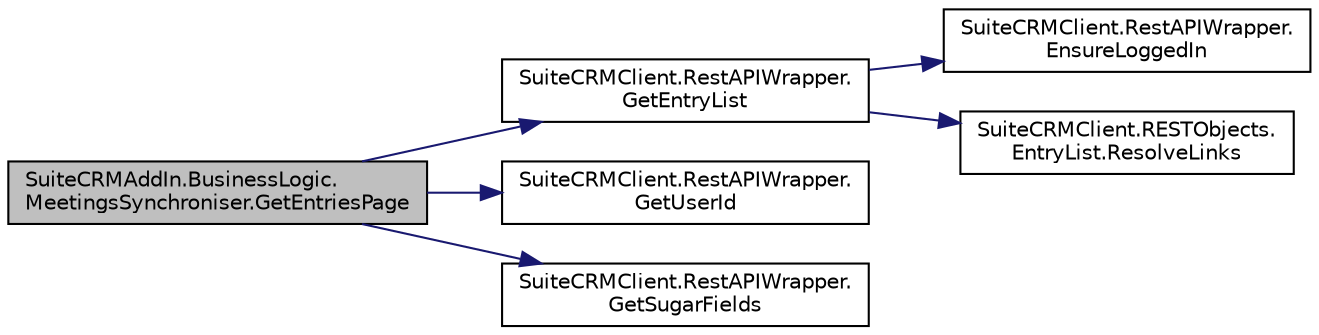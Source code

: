 digraph "SuiteCRMAddIn.BusinessLogic.MeetingsSynchroniser.GetEntriesPage"
{
  edge [fontname="Helvetica",fontsize="10",labelfontname="Helvetica",labelfontsize="10"];
  node [fontname="Helvetica",fontsize="10",shape=record];
  rankdir="LR";
  Node15 [label="SuiteCRMAddIn.BusinessLogic.\lMeetingsSynchroniser.GetEntriesPage",height=0.2,width=0.4,color="black", fillcolor="grey75", style="filled", fontcolor="black"];
  Node15 -> Node16 [color="midnightblue",fontsize="10",style="solid",fontname="Helvetica"];
  Node16 [label="SuiteCRMClient.RestAPIWrapper.\lGetEntryList",height=0.2,width=0.4,color="black", fillcolor="white", style="filled",URL="$class_suite_c_r_m_client_1_1_rest_a_p_i_wrapper.html#a5822333b659d878ccd356ddcd28d466b",tooltip="Get the specified entries from the specified module. "];
  Node16 -> Node17 [color="midnightblue",fontsize="10",style="solid",fontname="Helvetica"];
  Node17 [label="SuiteCRMClient.RestAPIWrapper.\lEnsureLoggedIn",height=0.2,width=0.4,color="black", fillcolor="white", style="filled",URL="$class_suite_c_r_m_client_1_1_rest_a_p_i_wrapper.html#a47fa9bef59b59f02817a631b33a61a35"];
  Node16 -> Node18 [color="midnightblue",fontsize="10",style="solid",fontname="Helvetica"];
  Node18 [label="SuiteCRMClient.RESTObjects.\lEntryList.ResolveLinks",height=0.2,width=0.4,color="black", fillcolor="white", style="filled",URL="$class_suite_c_r_m_client_1_1_r_e_s_t_objects_1_1_entry_list.html#aa522f65581894273f1e6a6efaed29c2c"];
  Node15 -> Node19 [color="midnightblue",fontsize="10",style="solid",fontname="Helvetica"];
  Node19 [label="SuiteCRMClient.RestAPIWrapper.\lGetUserId",height=0.2,width=0.4,color="black", fillcolor="white", style="filled",URL="$class_suite_c_r_m_client_1_1_rest_a_p_i_wrapper.html#ab65492277e036bce9aff5361e64cb8fc",tooltip="Return the CRM id of the current user. "];
  Node15 -> Node20 [color="midnightblue",fontsize="10",style="solid",fontname="Helvetica"];
  Node20 [label="SuiteCRMClient.RestAPIWrapper.\lGetSugarFields",height=0.2,width=0.4,color="black", fillcolor="white", style="filled",URL="$class_suite_c_r_m_client_1_1_rest_a_p_i_wrapper.html#a322f04a8f26c73e5e43181a041c48c27"];
}
